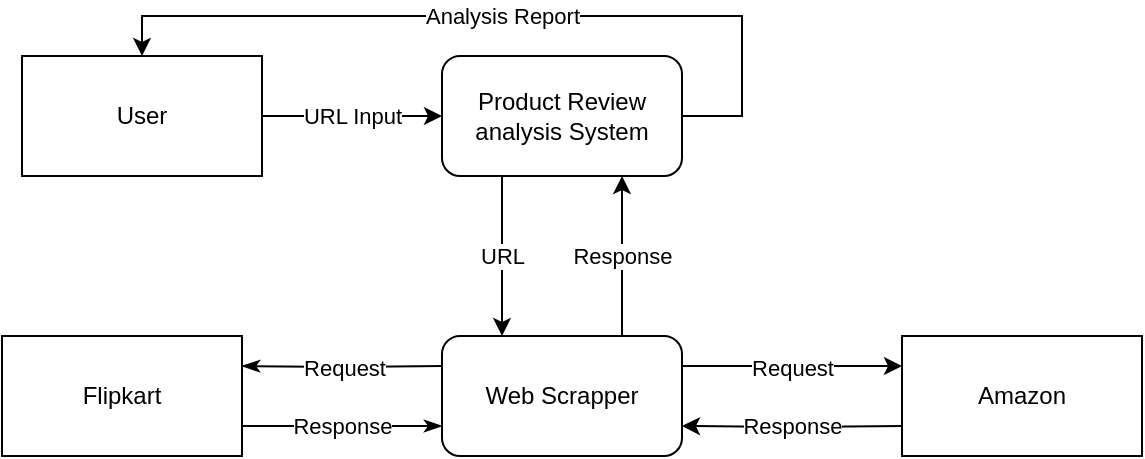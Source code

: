 <mxfile version="12.2.4" pages="1"><diagram id="P3s5OIUTtYtF6AizzSoI" name="Page-1"><mxGraphModel dx="506" dy="448" grid="1" gridSize="10" guides="1" tooltips="1" connect="1" arrows="1" fold="1" page="1" pageScale="1" pageWidth="850" pageHeight="1100" math="0" shadow="0"><root><mxCell id="0"/><mxCell id="1" parent="0"/><mxCell id="28" value="" style="group" parent="1" vertex="1" connectable="0"><mxGeometry x="60" y="210" width="570" height="220" as="geometry"/></mxCell><mxCell id="3" value="User" style="rounded=0;whiteSpace=wrap;html=1;" parent="28" vertex="1"><mxGeometry x="10" y="20" width="120" height="60" as="geometry"/></mxCell><mxCell id="9" value="Analysis Report" style="edgeStyle=orthogonalEdgeStyle;rounded=0;orthogonalLoop=1;jettySize=auto;html=1;entryX=0.5;entryY=0;entryDx=0;entryDy=0;" parent="28" source="6" target="3" edge="1"><mxGeometry relative="1" as="geometry"><mxPoint x="420" y="50" as="targetPoint"/><Array as="points"><mxPoint x="370" y="50"/><mxPoint x="370"/><mxPoint x="70"/></Array></mxGeometry></mxCell><mxCell id="6" value="Product Review analysis System" style="rounded=1;whiteSpace=wrap;html=1;" parent="28" vertex="1"><mxGeometry x="220" y="20" width="120" height="60" as="geometry"/></mxCell><mxCell id="5" value="URL Input" style="edgeStyle=orthogonalEdgeStyle;rounded=0;orthogonalLoop=1;jettySize=auto;html=1;" parent="28" source="3" target="6" edge="1"><mxGeometry relative="1" as="geometry"><mxPoint x="210" y="50" as="targetPoint"/></mxGeometry></mxCell><mxCell id="18" value="Request" style="edgeStyle=orthogonalEdgeStyle;rounded=0;orthogonalLoop=1;jettySize=auto;html=1;exitX=1;exitY=0.25;exitDx=0;exitDy=0;entryX=0;entryY=0.25;entryDx=0;entryDy=0;" parent="28" source="10" edge="1"><mxGeometry relative="1" as="geometry"><mxPoint x="450" y="175" as="targetPoint"/></mxGeometry></mxCell><mxCell id="22" value="Response" style="edgeStyle=orthogonalEdgeStyle;rounded=0;orthogonalLoop=1;jettySize=auto;html=1;exitX=0;exitY=0.75;exitDx=0;exitDy=0;entryX=1;entryY=0.75;entryDx=0;entryDy=0;endArrow=none;endFill=0;startArrow=classicThin;startFill=1;" parent="28" source="10" edge="1"><mxGeometry relative="1" as="geometry"><mxPoint x="120" y="205" as="targetPoint"/></mxGeometry></mxCell><mxCell id="25" value="Response" style="edgeStyle=orthogonalEdgeStyle;rounded=0;orthogonalLoop=1;jettySize=auto;html=1;exitX=0.75;exitY=0;exitDx=0;exitDy=0;entryX=0.75;entryY=1;entryDx=0;entryDy=0;startArrow=none;startFill=0;endArrow=classic;endFill=1;" parent="28" source="10" target="6" edge="1"><mxGeometry relative="1" as="geometry"/></mxCell><mxCell id="10" value="Web Scrapper" style="rounded=1;whiteSpace=wrap;html=1;" parent="28" vertex="1"><mxGeometry x="220" y="160" width="120" height="60" as="geometry"/></mxCell><mxCell id="11" value="URL" style="edgeStyle=orthogonalEdgeStyle;rounded=0;orthogonalLoop=1;jettySize=auto;html=1;exitX=0.25;exitY=1;exitDx=0;exitDy=0;entryX=0.25;entryY=0;entryDx=0;entryDy=0;" parent="28" source="6" target="10" edge="1"><mxGeometry relative="1" as="geometry"/></mxCell><mxCell id="19" value="Response" style="edgeStyle=orthogonalEdgeStyle;rounded=0;orthogonalLoop=1;jettySize=auto;html=1;exitX=0;exitY=0.75;exitDx=0;exitDy=0;entryX=1;entryY=0.75;entryDx=0;entryDy=0;endArrow=classic;endFill=1;" parent="28" target="10" edge="1"><mxGeometry relative="1" as="geometry"><mxPoint x="450" y="205" as="sourcePoint"/></mxGeometry></mxCell><mxCell id="20" value="Request" style="edgeStyle=orthogonalEdgeStyle;rounded=0;orthogonalLoop=1;jettySize=auto;html=1;exitX=1;exitY=0.25;exitDx=0;exitDy=0;entryX=0;entryY=0.25;entryDx=0;entryDy=0;startArrow=classicThin;startFill=1;endArrow=none;endFill=0;" parent="28" target="10" edge="1"><mxGeometry relative="1" as="geometry"><mxPoint x="120" y="175" as="sourcePoint"/></mxGeometry></mxCell><mxCell id="26" value="Flipkart" style="rounded=0;whiteSpace=wrap;html=1;" parent="28" vertex="1"><mxGeometry y="160" width="120" height="60" as="geometry"/></mxCell><mxCell id="27" value="Amazon" style="rounded=0;whiteSpace=wrap;html=1;" parent="28" vertex="1"><mxGeometry x="450" y="160" width="120" height="60" as="geometry"/></mxCell></root></mxGraphModel></diagram></mxfile>